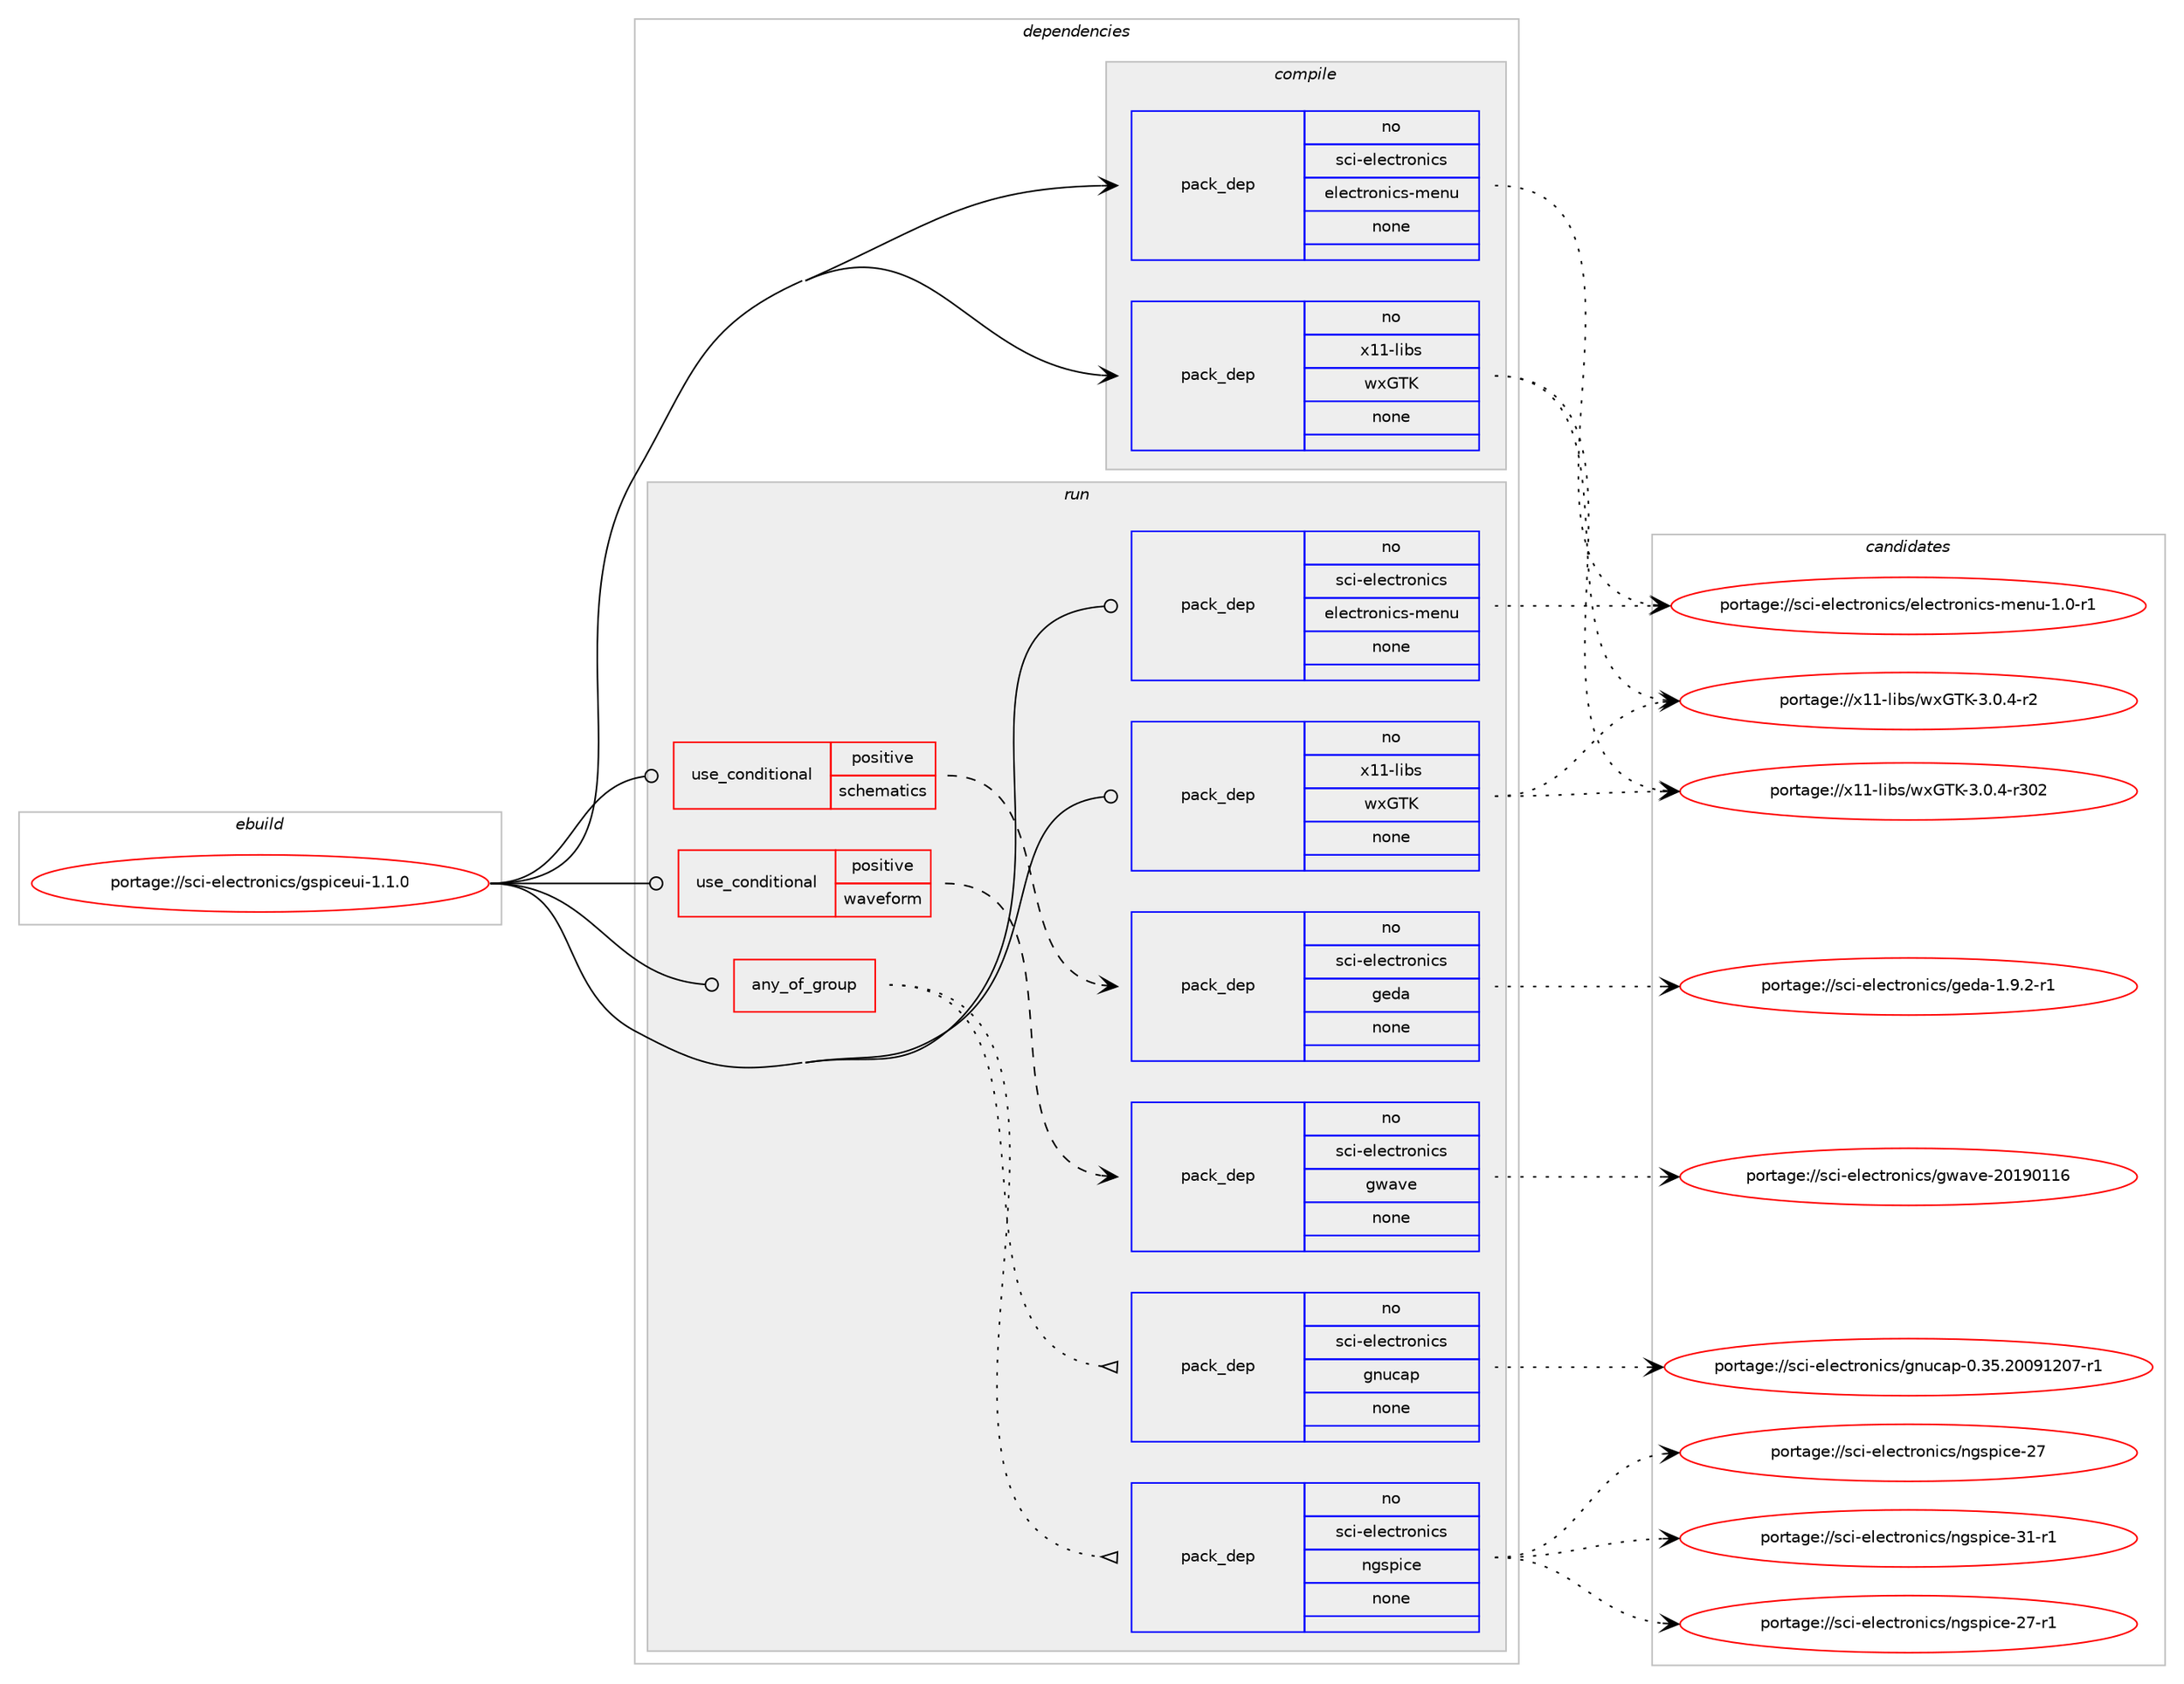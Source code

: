 digraph prolog {

# *************
# Graph options
# *************

newrank=true;
concentrate=true;
compound=true;
graph [rankdir=LR,fontname=Helvetica,fontsize=10,ranksep=1.5];#, ranksep=2.5, nodesep=0.2];
edge  [arrowhead=vee];
node  [fontname=Helvetica,fontsize=10];

# **********
# The ebuild
# **********

subgraph cluster_leftcol {
color=gray;
rank=same;
label=<<i>ebuild</i>>;
id [label="portage://sci-electronics/gspiceui-1.1.0", color=red, width=4, href="../sci-electronics/gspiceui-1.1.0.svg"];
}

# ****************
# The dependencies
# ****************

subgraph cluster_midcol {
color=gray;
label=<<i>dependencies</i>>;
subgraph cluster_compile {
fillcolor="#eeeeee";
style=filled;
label=<<i>compile</i>>;
subgraph pack41840 {
dependency54182 [label=<<TABLE BORDER="0" CELLBORDER="1" CELLSPACING="0" CELLPADDING="4" WIDTH="220"><TR><TD ROWSPAN="6" CELLPADDING="30">pack_dep</TD></TR><TR><TD WIDTH="110">no</TD></TR><TR><TD>sci-electronics</TD></TR><TR><TD>electronics-menu</TD></TR><TR><TD>none</TD></TR><TR><TD></TD></TR></TABLE>>, shape=none, color=blue];
}
id:e -> dependency54182:w [weight=20,style="solid",arrowhead="vee"];
subgraph pack41841 {
dependency54183 [label=<<TABLE BORDER="0" CELLBORDER="1" CELLSPACING="0" CELLPADDING="4" WIDTH="220"><TR><TD ROWSPAN="6" CELLPADDING="30">pack_dep</TD></TR><TR><TD WIDTH="110">no</TD></TR><TR><TD>x11-libs</TD></TR><TR><TD>wxGTK</TD></TR><TR><TD>none</TD></TR><TR><TD></TD></TR></TABLE>>, shape=none, color=blue];
}
id:e -> dependency54183:w [weight=20,style="solid",arrowhead="vee"];
}
subgraph cluster_compileandrun {
fillcolor="#eeeeee";
style=filled;
label=<<i>compile and run</i>>;
}
subgraph cluster_run {
fillcolor="#eeeeee";
style=filled;
label=<<i>run</i>>;
subgraph any1088 {
dependency54184 [label=<<TABLE BORDER="0" CELLBORDER="1" CELLSPACING="0" CELLPADDING="4"><TR><TD CELLPADDING="10">any_of_group</TD></TR></TABLE>>, shape=none, color=red];subgraph pack41842 {
dependency54185 [label=<<TABLE BORDER="0" CELLBORDER="1" CELLSPACING="0" CELLPADDING="4" WIDTH="220"><TR><TD ROWSPAN="6" CELLPADDING="30">pack_dep</TD></TR><TR><TD WIDTH="110">no</TD></TR><TR><TD>sci-electronics</TD></TR><TR><TD>ngspice</TD></TR><TR><TD>none</TD></TR><TR><TD></TD></TR></TABLE>>, shape=none, color=blue];
}
dependency54184:e -> dependency54185:w [weight=20,style="dotted",arrowhead="oinv"];
subgraph pack41843 {
dependency54186 [label=<<TABLE BORDER="0" CELLBORDER="1" CELLSPACING="0" CELLPADDING="4" WIDTH="220"><TR><TD ROWSPAN="6" CELLPADDING="30">pack_dep</TD></TR><TR><TD WIDTH="110">no</TD></TR><TR><TD>sci-electronics</TD></TR><TR><TD>gnucap</TD></TR><TR><TD>none</TD></TR><TR><TD></TD></TR></TABLE>>, shape=none, color=blue];
}
dependency54184:e -> dependency54186:w [weight=20,style="dotted",arrowhead="oinv"];
}
id:e -> dependency54184:w [weight=20,style="solid",arrowhead="odot"];
subgraph cond11206 {
dependency54187 [label=<<TABLE BORDER="0" CELLBORDER="1" CELLSPACING="0" CELLPADDING="4"><TR><TD ROWSPAN="3" CELLPADDING="10">use_conditional</TD></TR><TR><TD>positive</TD></TR><TR><TD>schematics</TD></TR></TABLE>>, shape=none, color=red];
subgraph pack41844 {
dependency54188 [label=<<TABLE BORDER="0" CELLBORDER="1" CELLSPACING="0" CELLPADDING="4" WIDTH="220"><TR><TD ROWSPAN="6" CELLPADDING="30">pack_dep</TD></TR><TR><TD WIDTH="110">no</TD></TR><TR><TD>sci-electronics</TD></TR><TR><TD>geda</TD></TR><TR><TD>none</TD></TR><TR><TD></TD></TR></TABLE>>, shape=none, color=blue];
}
dependency54187:e -> dependency54188:w [weight=20,style="dashed",arrowhead="vee"];
}
id:e -> dependency54187:w [weight=20,style="solid",arrowhead="odot"];
subgraph cond11207 {
dependency54189 [label=<<TABLE BORDER="0" CELLBORDER="1" CELLSPACING="0" CELLPADDING="4"><TR><TD ROWSPAN="3" CELLPADDING="10">use_conditional</TD></TR><TR><TD>positive</TD></TR><TR><TD>waveform</TD></TR></TABLE>>, shape=none, color=red];
subgraph pack41845 {
dependency54190 [label=<<TABLE BORDER="0" CELLBORDER="1" CELLSPACING="0" CELLPADDING="4" WIDTH="220"><TR><TD ROWSPAN="6" CELLPADDING="30">pack_dep</TD></TR><TR><TD WIDTH="110">no</TD></TR><TR><TD>sci-electronics</TD></TR><TR><TD>gwave</TD></TR><TR><TD>none</TD></TR><TR><TD></TD></TR></TABLE>>, shape=none, color=blue];
}
dependency54189:e -> dependency54190:w [weight=20,style="dashed",arrowhead="vee"];
}
id:e -> dependency54189:w [weight=20,style="solid",arrowhead="odot"];
subgraph pack41846 {
dependency54191 [label=<<TABLE BORDER="0" CELLBORDER="1" CELLSPACING="0" CELLPADDING="4" WIDTH="220"><TR><TD ROWSPAN="6" CELLPADDING="30">pack_dep</TD></TR><TR><TD WIDTH="110">no</TD></TR><TR><TD>sci-electronics</TD></TR><TR><TD>electronics-menu</TD></TR><TR><TD>none</TD></TR><TR><TD></TD></TR></TABLE>>, shape=none, color=blue];
}
id:e -> dependency54191:w [weight=20,style="solid",arrowhead="odot"];
subgraph pack41847 {
dependency54192 [label=<<TABLE BORDER="0" CELLBORDER="1" CELLSPACING="0" CELLPADDING="4" WIDTH="220"><TR><TD ROWSPAN="6" CELLPADDING="30">pack_dep</TD></TR><TR><TD WIDTH="110">no</TD></TR><TR><TD>x11-libs</TD></TR><TR><TD>wxGTK</TD></TR><TR><TD>none</TD></TR><TR><TD></TD></TR></TABLE>>, shape=none, color=blue];
}
id:e -> dependency54192:w [weight=20,style="solid",arrowhead="odot"];
}
}

# **************
# The candidates
# **************

subgraph cluster_choices {
rank=same;
color=gray;
label=<<i>candidates</i>>;

subgraph choice41840 {
color=black;
nodesep=1;
choice1159910545101108101991161141111101059911547101108101991161141111101059911545109101110117454946484511449 [label="portage://sci-electronics/electronics-menu-1.0-r1", color=red, width=4,href="../sci-electronics/electronics-menu-1.0-r1.svg"];
dependency54182:e -> choice1159910545101108101991161141111101059911547101108101991161141111101059911545109101110117454946484511449:w [style=dotted,weight="100"];
}
subgraph choice41841 {
color=black;
nodesep=1;
choice120494945108105981154711912071847545514648465245114514850 [label="portage://x11-libs/wxGTK-3.0.4-r302", color=red, width=4,href="../x11-libs/wxGTK-3.0.4-r302.svg"];
choice12049494510810598115471191207184754551464846524511450 [label="portage://x11-libs/wxGTK-3.0.4-r2", color=red, width=4,href="../x11-libs/wxGTK-3.0.4-r2.svg"];
dependency54183:e -> choice120494945108105981154711912071847545514648465245114514850:w [style=dotted,weight="100"];
dependency54183:e -> choice12049494510810598115471191207184754551464846524511450:w [style=dotted,weight="100"];
}
subgraph choice41842 {
color=black;
nodesep=1;
choice1159910545101108101991161141111101059911547110103115112105991014551494511449 [label="portage://sci-electronics/ngspice-31-r1", color=red, width=4,href="../sci-electronics/ngspice-31-r1.svg"];
choice1159910545101108101991161141111101059911547110103115112105991014550554511449 [label="portage://sci-electronics/ngspice-27-r1", color=red, width=4,href="../sci-electronics/ngspice-27-r1.svg"];
choice115991054510110810199116114111110105991154711010311511210599101455055 [label="portage://sci-electronics/ngspice-27", color=red, width=4,href="../sci-electronics/ngspice-27.svg"];
dependency54185:e -> choice1159910545101108101991161141111101059911547110103115112105991014551494511449:w [style=dotted,weight="100"];
dependency54185:e -> choice1159910545101108101991161141111101059911547110103115112105991014550554511449:w [style=dotted,weight="100"];
dependency54185:e -> choice115991054510110810199116114111110105991154711010311511210599101455055:w [style=dotted,weight="100"];
}
subgraph choice41843 {
color=black;
nodesep=1;
choice1159910545101108101991161141111101059911547103110117999711245484651534650484857495048554511449 [label="portage://sci-electronics/gnucap-0.35.20091207-r1", color=red, width=4,href="../sci-electronics/gnucap-0.35.20091207-r1.svg"];
dependency54186:e -> choice1159910545101108101991161141111101059911547103110117999711245484651534650484857495048554511449:w [style=dotted,weight="100"];
}
subgraph choice41844 {
color=black;
nodesep=1;
choice1159910545101108101991161141111101059911547103101100974549465746504511449 [label="portage://sci-electronics/geda-1.9.2-r1", color=red, width=4,href="../sci-electronics/geda-1.9.2-r1.svg"];
dependency54188:e -> choice1159910545101108101991161141111101059911547103101100974549465746504511449:w [style=dotted,weight="100"];
}
subgraph choice41845 {
color=black;
nodesep=1;
choice115991054510110810199116114111110105991154710311997118101455048495748494954 [label="portage://sci-electronics/gwave-20190116", color=red, width=4,href="../sci-electronics/gwave-20190116.svg"];
dependency54190:e -> choice115991054510110810199116114111110105991154710311997118101455048495748494954:w [style=dotted,weight="100"];
}
subgraph choice41846 {
color=black;
nodesep=1;
choice1159910545101108101991161141111101059911547101108101991161141111101059911545109101110117454946484511449 [label="portage://sci-electronics/electronics-menu-1.0-r1", color=red, width=4,href="../sci-electronics/electronics-menu-1.0-r1.svg"];
dependency54191:e -> choice1159910545101108101991161141111101059911547101108101991161141111101059911545109101110117454946484511449:w [style=dotted,weight="100"];
}
subgraph choice41847 {
color=black;
nodesep=1;
choice120494945108105981154711912071847545514648465245114514850 [label="portage://x11-libs/wxGTK-3.0.4-r302", color=red, width=4,href="../x11-libs/wxGTK-3.0.4-r302.svg"];
choice12049494510810598115471191207184754551464846524511450 [label="portage://x11-libs/wxGTK-3.0.4-r2", color=red, width=4,href="../x11-libs/wxGTK-3.0.4-r2.svg"];
dependency54192:e -> choice120494945108105981154711912071847545514648465245114514850:w [style=dotted,weight="100"];
dependency54192:e -> choice12049494510810598115471191207184754551464846524511450:w [style=dotted,weight="100"];
}
}

}
